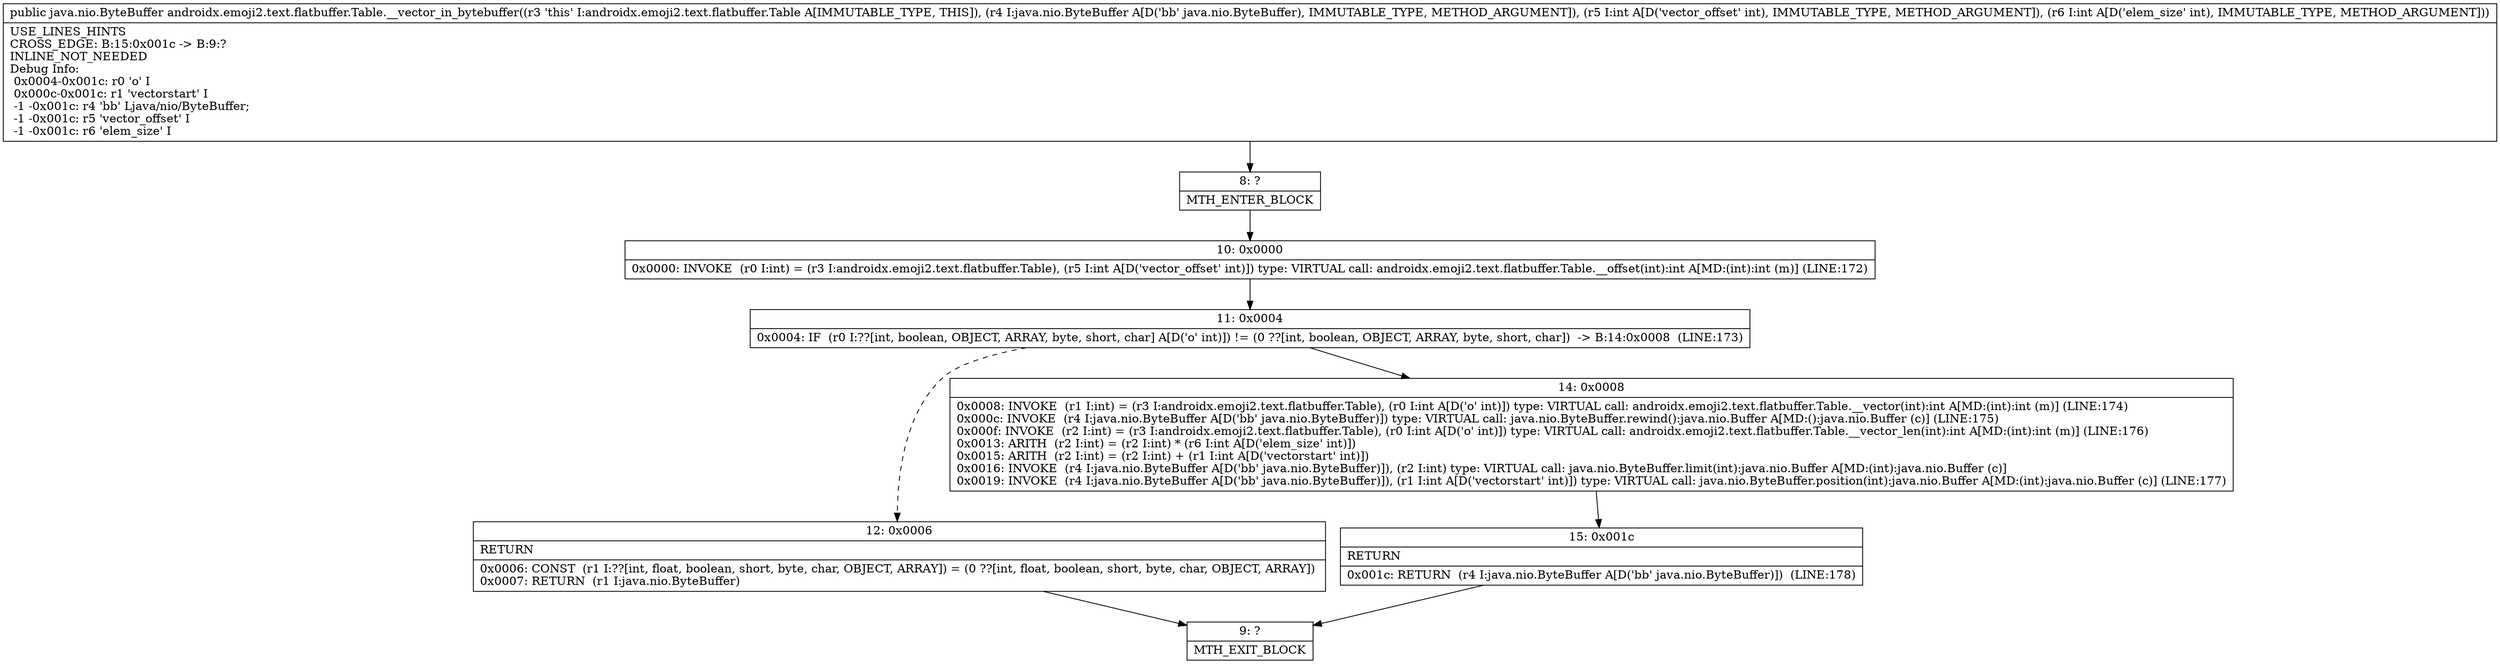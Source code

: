 digraph "CFG forandroidx.emoji2.text.flatbuffer.Table.__vector_in_bytebuffer(Ljava\/nio\/ByteBuffer;II)Ljava\/nio\/ByteBuffer;" {
Node_8 [shape=record,label="{8\:\ ?|MTH_ENTER_BLOCK\l}"];
Node_10 [shape=record,label="{10\:\ 0x0000|0x0000: INVOKE  (r0 I:int) = (r3 I:androidx.emoji2.text.flatbuffer.Table), (r5 I:int A[D('vector_offset' int)]) type: VIRTUAL call: androidx.emoji2.text.flatbuffer.Table.__offset(int):int A[MD:(int):int (m)] (LINE:172)\l}"];
Node_11 [shape=record,label="{11\:\ 0x0004|0x0004: IF  (r0 I:??[int, boolean, OBJECT, ARRAY, byte, short, char] A[D('o' int)]) != (0 ??[int, boolean, OBJECT, ARRAY, byte, short, char])  \-\> B:14:0x0008  (LINE:173)\l}"];
Node_12 [shape=record,label="{12\:\ 0x0006|RETURN\l|0x0006: CONST  (r1 I:??[int, float, boolean, short, byte, char, OBJECT, ARRAY]) = (0 ??[int, float, boolean, short, byte, char, OBJECT, ARRAY]) \l0x0007: RETURN  (r1 I:java.nio.ByteBuffer) \l}"];
Node_9 [shape=record,label="{9\:\ ?|MTH_EXIT_BLOCK\l}"];
Node_14 [shape=record,label="{14\:\ 0x0008|0x0008: INVOKE  (r1 I:int) = (r3 I:androidx.emoji2.text.flatbuffer.Table), (r0 I:int A[D('o' int)]) type: VIRTUAL call: androidx.emoji2.text.flatbuffer.Table.__vector(int):int A[MD:(int):int (m)] (LINE:174)\l0x000c: INVOKE  (r4 I:java.nio.ByteBuffer A[D('bb' java.nio.ByteBuffer)]) type: VIRTUAL call: java.nio.ByteBuffer.rewind():java.nio.Buffer A[MD:():java.nio.Buffer (c)] (LINE:175)\l0x000f: INVOKE  (r2 I:int) = (r3 I:androidx.emoji2.text.flatbuffer.Table), (r0 I:int A[D('o' int)]) type: VIRTUAL call: androidx.emoji2.text.flatbuffer.Table.__vector_len(int):int A[MD:(int):int (m)] (LINE:176)\l0x0013: ARITH  (r2 I:int) = (r2 I:int) * (r6 I:int A[D('elem_size' int)]) \l0x0015: ARITH  (r2 I:int) = (r2 I:int) + (r1 I:int A[D('vectorstart' int)]) \l0x0016: INVOKE  (r4 I:java.nio.ByteBuffer A[D('bb' java.nio.ByteBuffer)]), (r2 I:int) type: VIRTUAL call: java.nio.ByteBuffer.limit(int):java.nio.Buffer A[MD:(int):java.nio.Buffer (c)]\l0x0019: INVOKE  (r4 I:java.nio.ByteBuffer A[D('bb' java.nio.ByteBuffer)]), (r1 I:int A[D('vectorstart' int)]) type: VIRTUAL call: java.nio.ByteBuffer.position(int):java.nio.Buffer A[MD:(int):java.nio.Buffer (c)] (LINE:177)\l}"];
Node_15 [shape=record,label="{15\:\ 0x001c|RETURN\l|0x001c: RETURN  (r4 I:java.nio.ByteBuffer A[D('bb' java.nio.ByteBuffer)])  (LINE:178)\l}"];
MethodNode[shape=record,label="{public java.nio.ByteBuffer androidx.emoji2.text.flatbuffer.Table.__vector_in_bytebuffer((r3 'this' I:androidx.emoji2.text.flatbuffer.Table A[IMMUTABLE_TYPE, THIS]), (r4 I:java.nio.ByteBuffer A[D('bb' java.nio.ByteBuffer), IMMUTABLE_TYPE, METHOD_ARGUMENT]), (r5 I:int A[D('vector_offset' int), IMMUTABLE_TYPE, METHOD_ARGUMENT]), (r6 I:int A[D('elem_size' int), IMMUTABLE_TYPE, METHOD_ARGUMENT]))  | USE_LINES_HINTS\lCROSS_EDGE: B:15:0x001c \-\> B:9:?\lINLINE_NOT_NEEDED\lDebug Info:\l  0x0004\-0x001c: r0 'o' I\l  0x000c\-0x001c: r1 'vectorstart' I\l  \-1 \-0x001c: r4 'bb' Ljava\/nio\/ByteBuffer;\l  \-1 \-0x001c: r5 'vector_offset' I\l  \-1 \-0x001c: r6 'elem_size' I\l}"];
MethodNode -> Node_8;Node_8 -> Node_10;
Node_10 -> Node_11;
Node_11 -> Node_12[style=dashed];
Node_11 -> Node_14;
Node_12 -> Node_9;
Node_14 -> Node_15;
Node_15 -> Node_9;
}

